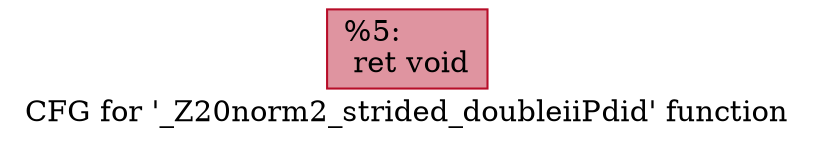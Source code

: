 digraph "CFG for '_Z20norm2_strided_doubleiiPdid' function" {
	label="CFG for '_Z20norm2_strided_doubleiiPdid' function";

	Node0x58229d0 [shape=record,color="#b70d28ff", style=filled, fillcolor="#b70d2870",label="{%5:\l  ret void\l}"];
}
